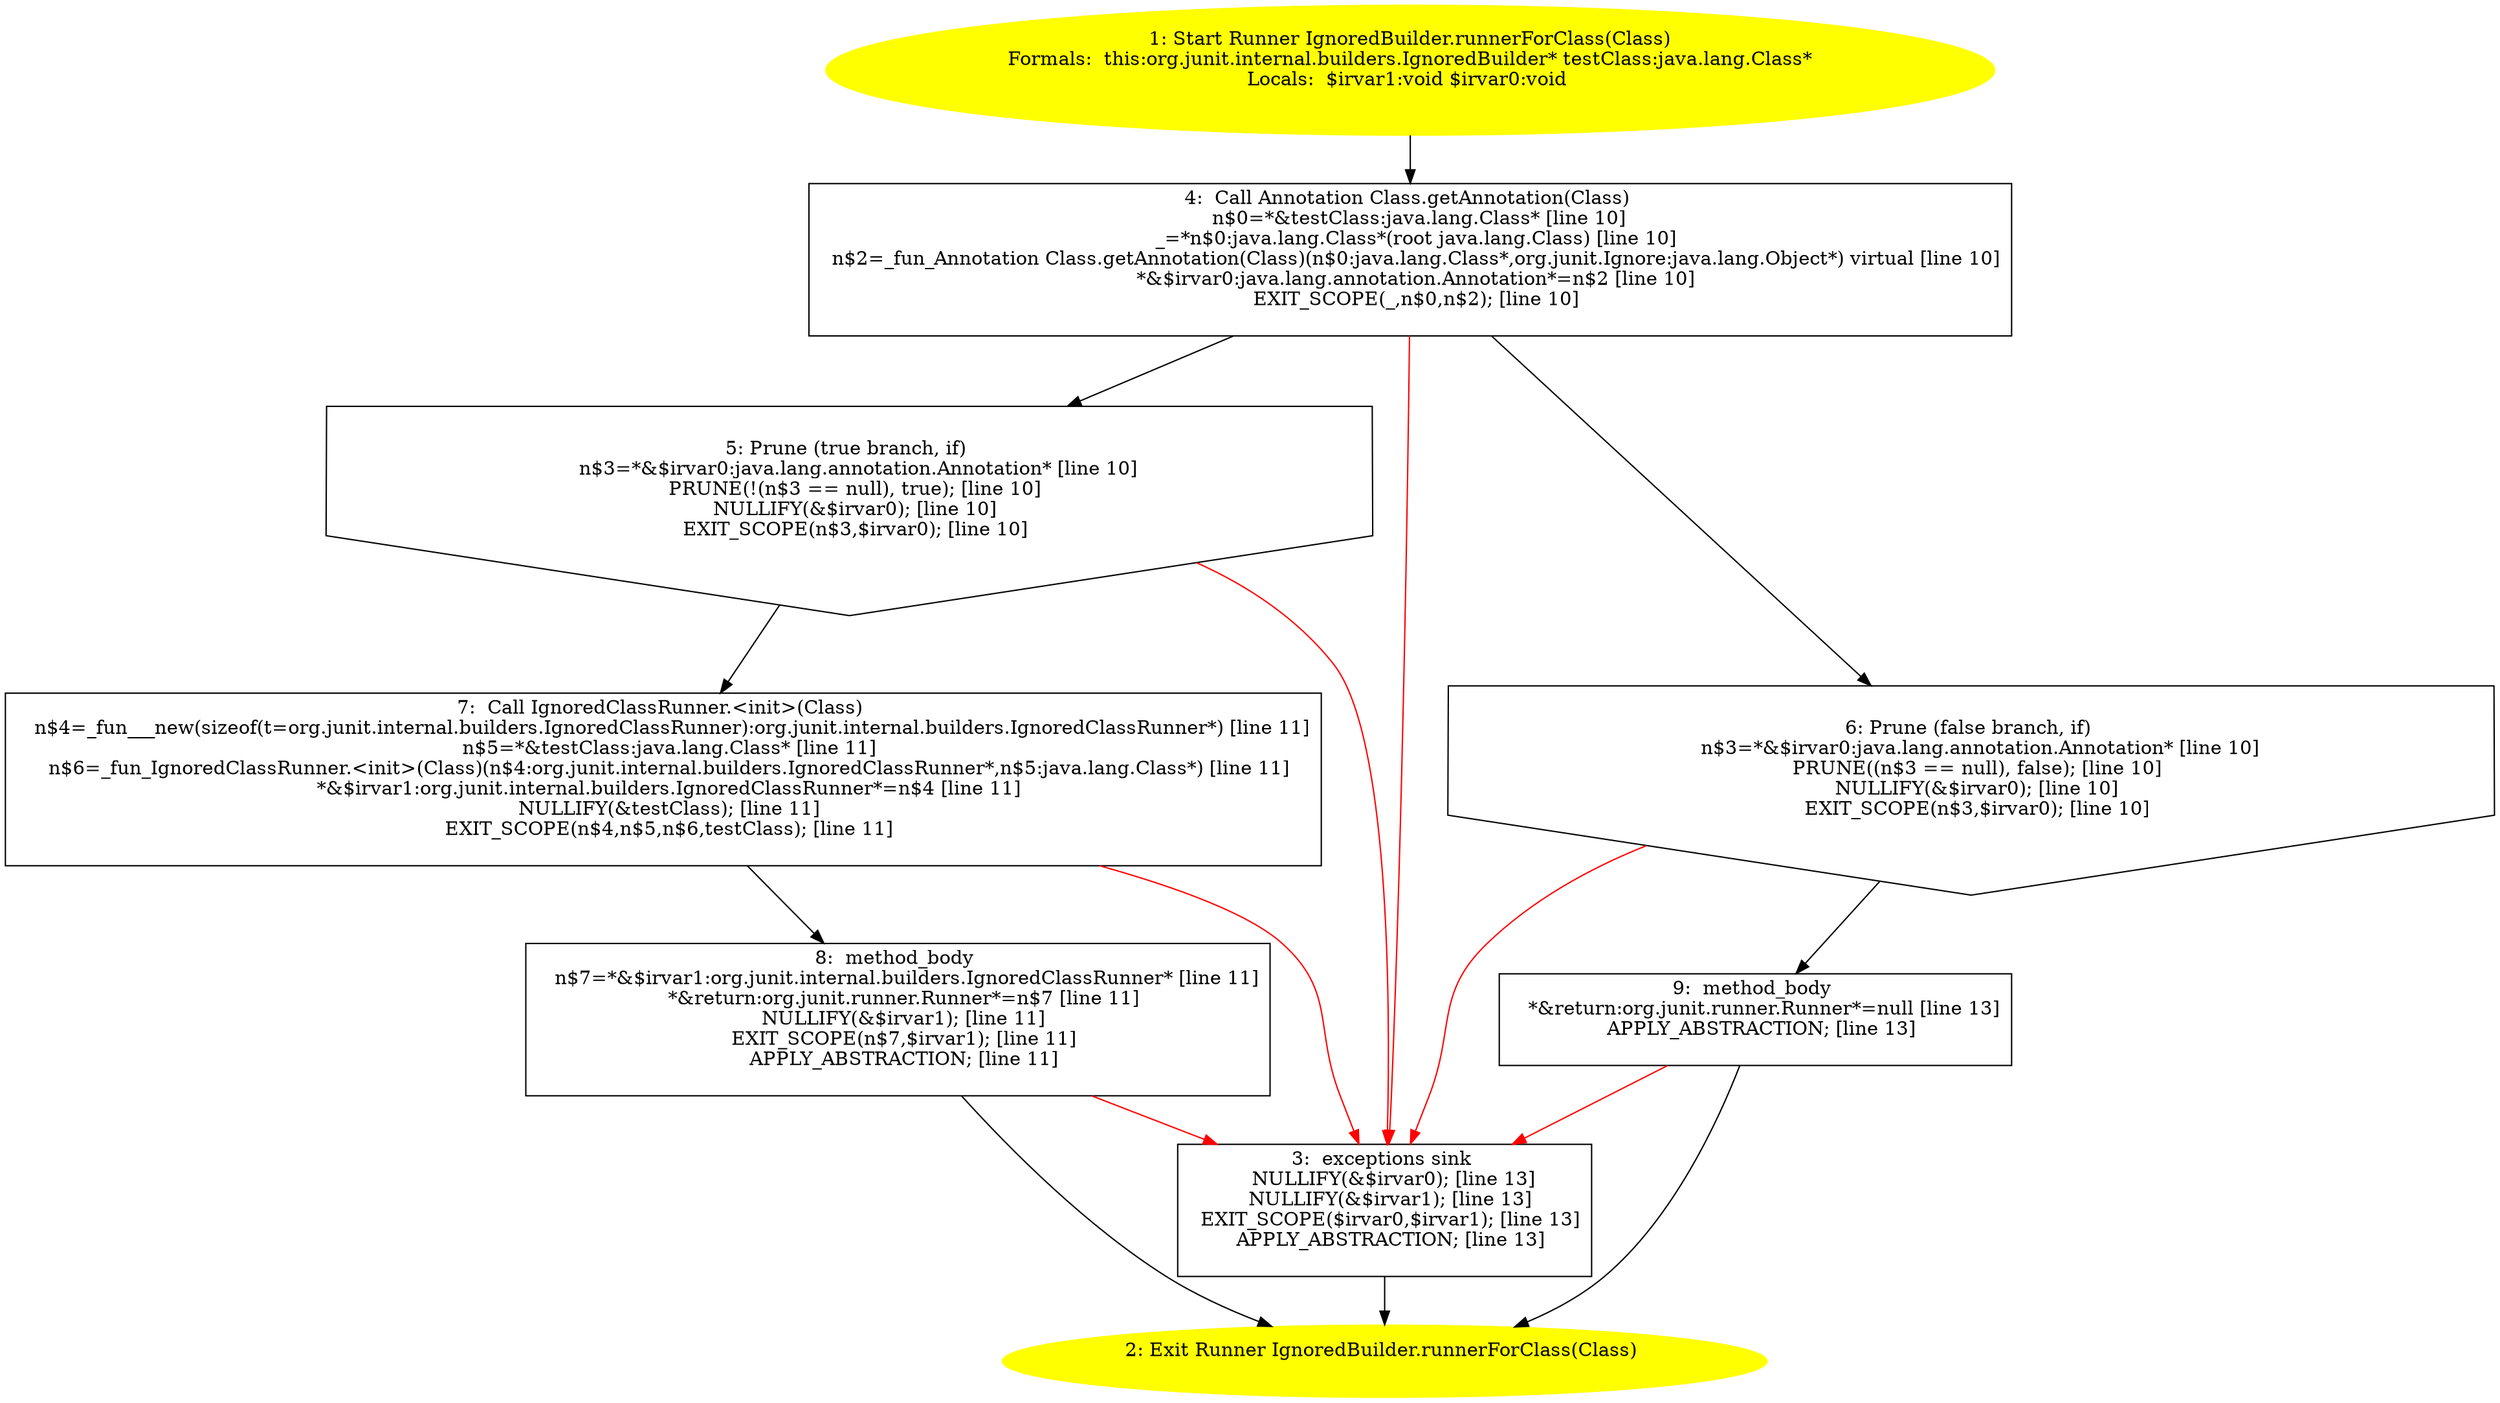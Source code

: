 /* @generated */
digraph cfg {
"org.junit.internal.builders.IgnoredBuilder.runnerForClass(java.lang.Class):org.junit.runner.Runner.f815c5cbfcde5e3575b6dd8c272ee605_1" [label="1: Start Runner IgnoredBuilder.runnerForClass(Class)\nFormals:  this:org.junit.internal.builders.IgnoredBuilder* testClass:java.lang.Class*\nLocals:  $irvar1:void $irvar0:void \n  " color=yellow style=filled]
	

	 "org.junit.internal.builders.IgnoredBuilder.runnerForClass(java.lang.Class):org.junit.runner.Runner.f815c5cbfcde5e3575b6dd8c272ee605_1" -> "org.junit.internal.builders.IgnoredBuilder.runnerForClass(java.lang.Class):org.junit.runner.Runner.f815c5cbfcde5e3575b6dd8c272ee605_4" ;
"org.junit.internal.builders.IgnoredBuilder.runnerForClass(java.lang.Class):org.junit.runner.Runner.f815c5cbfcde5e3575b6dd8c272ee605_2" [label="2: Exit Runner IgnoredBuilder.runnerForClass(Class) \n  " color=yellow style=filled]
	

"org.junit.internal.builders.IgnoredBuilder.runnerForClass(java.lang.Class):org.junit.runner.Runner.f815c5cbfcde5e3575b6dd8c272ee605_3" [label="3:  exceptions sink \n   NULLIFY(&$irvar0); [line 13]\n  NULLIFY(&$irvar1); [line 13]\n  EXIT_SCOPE($irvar0,$irvar1); [line 13]\n  APPLY_ABSTRACTION; [line 13]\n " shape="box"]
	

	 "org.junit.internal.builders.IgnoredBuilder.runnerForClass(java.lang.Class):org.junit.runner.Runner.f815c5cbfcde5e3575b6dd8c272ee605_3" -> "org.junit.internal.builders.IgnoredBuilder.runnerForClass(java.lang.Class):org.junit.runner.Runner.f815c5cbfcde5e3575b6dd8c272ee605_2" ;
"org.junit.internal.builders.IgnoredBuilder.runnerForClass(java.lang.Class):org.junit.runner.Runner.f815c5cbfcde5e3575b6dd8c272ee605_4" [label="4:  Call Annotation Class.getAnnotation(Class) \n   n$0=*&testClass:java.lang.Class* [line 10]\n  _=*n$0:java.lang.Class*(root java.lang.Class) [line 10]\n  n$2=_fun_Annotation Class.getAnnotation(Class)(n$0:java.lang.Class*,org.junit.Ignore:java.lang.Object*) virtual [line 10]\n  *&$irvar0:java.lang.annotation.Annotation*=n$2 [line 10]\n  EXIT_SCOPE(_,n$0,n$2); [line 10]\n " shape="box"]
	

	 "org.junit.internal.builders.IgnoredBuilder.runnerForClass(java.lang.Class):org.junit.runner.Runner.f815c5cbfcde5e3575b6dd8c272ee605_4" -> "org.junit.internal.builders.IgnoredBuilder.runnerForClass(java.lang.Class):org.junit.runner.Runner.f815c5cbfcde5e3575b6dd8c272ee605_5" ;
	 "org.junit.internal.builders.IgnoredBuilder.runnerForClass(java.lang.Class):org.junit.runner.Runner.f815c5cbfcde5e3575b6dd8c272ee605_4" -> "org.junit.internal.builders.IgnoredBuilder.runnerForClass(java.lang.Class):org.junit.runner.Runner.f815c5cbfcde5e3575b6dd8c272ee605_6" ;
	 "org.junit.internal.builders.IgnoredBuilder.runnerForClass(java.lang.Class):org.junit.runner.Runner.f815c5cbfcde5e3575b6dd8c272ee605_4" -> "org.junit.internal.builders.IgnoredBuilder.runnerForClass(java.lang.Class):org.junit.runner.Runner.f815c5cbfcde5e3575b6dd8c272ee605_3" [color="red" ];
"org.junit.internal.builders.IgnoredBuilder.runnerForClass(java.lang.Class):org.junit.runner.Runner.f815c5cbfcde5e3575b6dd8c272ee605_5" [label="5: Prune (true branch, if) \n   n$3=*&$irvar0:java.lang.annotation.Annotation* [line 10]\n  PRUNE(!(n$3 == null), true); [line 10]\n  NULLIFY(&$irvar0); [line 10]\n  EXIT_SCOPE(n$3,$irvar0); [line 10]\n " shape="invhouse"]
	

	 "org.junit.internal.builders.IgnoredBuilder.runnerForClass(java.lang.Class):org.junit.runner.Runner.f815c5cbfcde5e3575b6dd8c272ee605_5" -> "org.junit.internal.builders.IgnoredBuilder.runnerForClass(java.lang.Class):org.junit.runner.Runner.f815c5cbfcde5e3575b6dd8c272ee605_7" ;
	 "org.junit.internal.builders.IgnoredBuilder.runnerForClass(java.lang.Class):org.junit.runner.Runner.f815c5cbfcde5e3575b6dd8c272ee605_5" -> "org.junit.internal.builders.IgnoredBuilder.runnerForClass(java.lang.Class):org.junit.runner.Runner.f815c5cbfcde5e3575b6dd8c272ee605_3" [color="red" ];
"org.junit.internal.builders.IgnoredBuilder.runnerForClass(java.lang.Class):org.junit.runner.Runner.f815c5cbfcde5e3575b6dd8c272ee605_6" [label="6: Prune (false branch, if) \n   n$3=*&$irvar0:java.lang.annotation.Annotation* [line 10]\n  PRUNE((n$3 == null), false); [line 10]\n  NULLIFY(&$irvar0); [line 10]\n  EXIT_SCOPE(n$3,$irvar0); [line 10]\n " shape="invhouse"]
	

	 "org.junit.internal.builders.IgnoredBuilder.runnerForClass(java.lang.Class):org.junit.runner.Runner.f815c5cbfcde5e3575b6dd8c272ee605_6" -> "org.junit.internal.builders.IgnoredBuilder.runnerForClass(java.lang.Class):org.junit.runner.Runner.f815c5cbfcde5e3575b6dd8c272ee605_9" ;
	 "org.junit.internal.builders.IgnoredBuilder.runnerForClass(java.lang.Class):org.junit.runner.Runner.f815c5cbfcde5e3575b6dd8c272ee605_6" -> "org.junit.internal.builders.IgnoredBuilder.runnerForClass(java.lang.Class):org.junit.runner.Runner.f815c5cbfcde5e3575b6dd8c272ee605_3" [color="red" ];
"org.junit.internal.builders.IgnoredBuilder.runnerForClass(java.lang.Class):org.junit.runner.Runner.f815c5cbfcde5e3575b6dd8c272ee605_7" [label="7:  Call IgnoredClassRunner.<init>(Class) \n   n$4=_fun___new(sizeof(t=org.junit.internal.builders.IgnoredClassRunner):org.junit.internal.builders.IgnoredClassRunner*) [line 11]\n  n$5=*&testClass:java.lang.Class* [line 11]\n  n$6=_fun_IgnoredClassRunner.<init>(Class)(n$4:org.junit.internal.builders.IgnoredClassRunner*,n$5:java.lang.Class*) [line 11]\n  *&$irvar1:org.junit.internal.builders.IgnoredClassRunner*=n$4 [line 11]\n  NULLIFY(&testClass); [line 11]\n  EXIT_SCOPE(n$4,n$5,n$6,testClass); [line 11]\n " shape="box"]
	

	 "org.junit.internal.builders.IgnoredBuilder.runnerForClass(java.lang.Class):org.junit.runner.Runner.f815c5cbfcde5e3575b6dd8c272ee605_7" -> "org.junit.internal.builders.IgnoredBuilder.runnerForClass(java.lang.Class):org.junit.runner.Runner.f815c5cbfcde5e3575b6dd8c272ee605_8" ;
	 "org.junit.internal.builders.IgnoredBuilder.runnerForClass(java.lang.Class):org.junit.runner.Runner.f815c5cbfcde5e3575b6dd8c272ee605_7" -> "org.junit.internal.builders.IgnoredBuilder.runnerForClass(java.lang.Class):org.junit.runner.Runner.f815c5cbfcde5e3575b6dd8c272ee605_3" [color="red" ];
"org.junit.internal.builders.IgnoredBuilder.runnerForClass(java.lang.Class):org.junit.runner.Runner.f815c5cbfcde5e3575b6dd8c272ee605_8" [label="8:  method_body \n   n$7=*&$irvar1:org.junit.internal.builders.IgnoredClassRunner* [line 11]\n  *&return:org.junit.runner.Runner*=n$7 [line 11]\n  NULLIFY(&$irvar1); [line 11]\n  EXIT_SCOPE(n$7,$irvar1); [line 11]\n  APPLY_ABSTRACTION; [line 11]\n " shape="box"]
	

	 "org.junit.internal.builders.IgnoredBuilder.runnerForClass(java.lang.Class):org.junit.runner.Runner.f815c5cbfcde5e3575b6dd8c272ee605_8" -> "org.junit.internal.builders.IgnoredBuilder.runnerForClass(java.lang.Class):org.junit.runner.Runner.f815c5cbfcde5e3575b6dd8c272ee605_2" ;
	 "org.junit.internal.builders.IgnoredBuilder.runnerForClass(java.lang.Class):org.junit.runner.Runner.f815c5cbfcde5e3575b6dd8c272ee605_8" -> "org.junit.internal.builders.IgnoredBuilder.runnerForClass(java.lang.Class):org.junit.runner.Runner.f815c5cbfcde5e3575b6dd8c272ee605_3" [color="red" ];
"org.junit.internal.builders.IgnoredBuilder.runnerForClass(java.lang.Class):org.junit.runner.Runner.f815c5cbfcde5e3575b6dd8c272ee605_9" [label="9:  method_body \n   *&return:org.junit.runner.Runner*=null [line 13]\n  APPLY_ABSTRACTION; [line 13]\n " shape="box"]
	

	 "org.junit.internal.builders.IgnoredBuilder.runnerForClass(java.lang.Class):org.junit.runner.Runner.f815c5cbfcde5e3575b6dd8c272ee605_9" -> "org.junit.internal.builders.IgnoredBuilder.runnerForClass(java.lang.Class):org.junit.runner.Runner.f815c5cbfcde5e3575b6dd8c272ee605_2" ;
	 "org.junit.internal.builders.IgnoredBuilder.runnerForClass(java.lang.Class):org.junit.runner.Runner.f815c5cbfcde5e3575b6dd8c272ee605_9" -> "org.junit.internal.builders.IgnoredBuilder.runnerForClass(java.lang.Class):org.junit.runner.Runner.f815c5cbfcde5e3575b6dd8c272ee605_3" [color="red" ];
}
